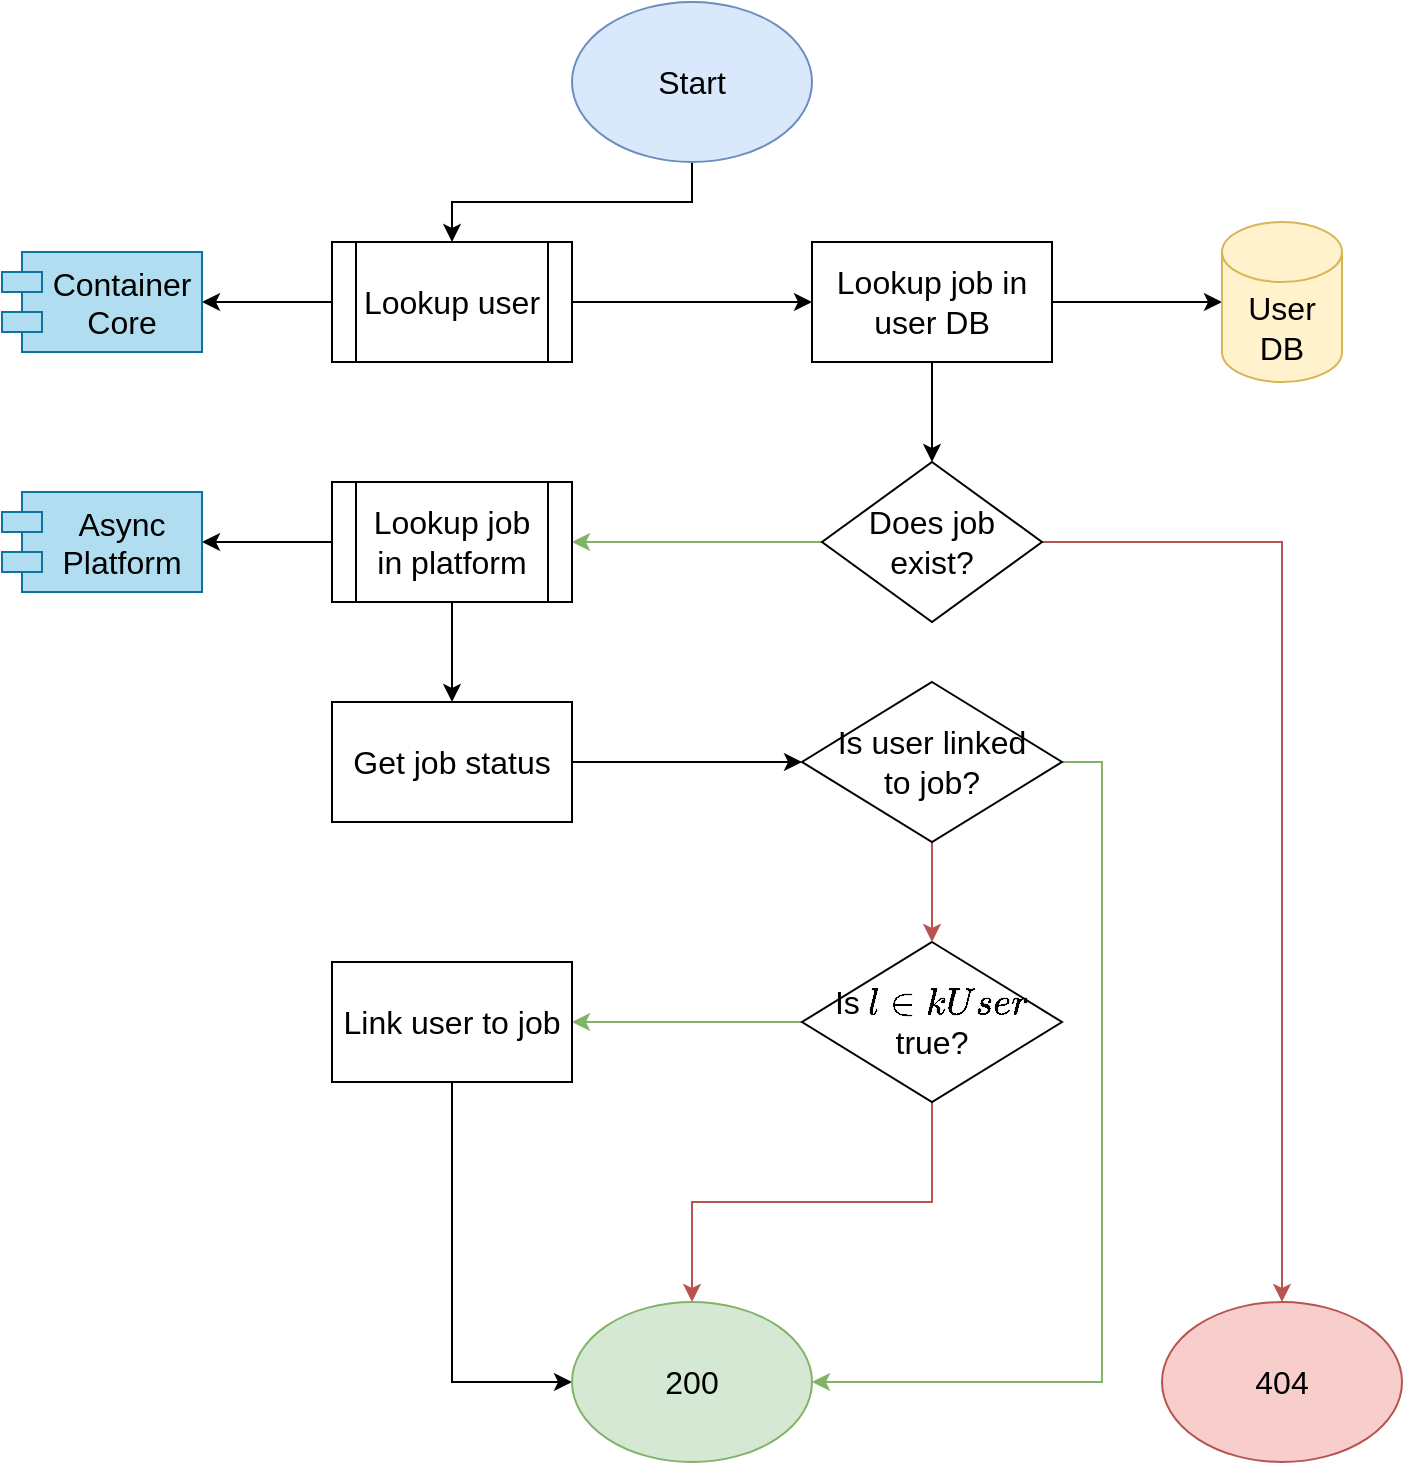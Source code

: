 <mxfile version="20.6.0" type="device"><diagram id="73tWu2JqgBxDdsDmXBUb" name="Page-1"><mxGraphModel dx="2305" dy="1232" grid="1" gridSize="10" guides="1" tooltips="1" connect="1" arrows="1" fold="1" page="1" pageScale="1" pageWidth="850" pageHeight="1100" math="0" shadow="0"><root><mxCell id="0"/><mxCell id="1" parent="0"/><mxCell id="5AIGso8M0EDMykjJSeag-15" style="edgeStyle=orthogonalEdgeStyle;rounded=0;jumpStyle=arc;orthogonalLoop=1;jettySize=auto;html=1;exitX=0.5;exitY=1;exitDx=0;exitDy=0;entryX=0.5;entryY=0;entryDx=0;entryDy=0;strokeColor=#000000;fontSize=16;" edge="1" parent="1" source="5AIGso8M0EDMykjJSeag-1" target="5AIGso8M0EDMykjJSeag-2"><mxGeometry relative="1" as="geometry"/></mxCell><mxCell id="5AIGso8M0EDMykjJSeag-1" value="Start" style="ellipse;whiteSpace=wrap;html=1;fontSize=16;fillColor=#dae8fc;strokeColor=#6c8ebf;" vertex="1" parent="1"><mxGeometry x="285" width="120" height="80" as="geometry"/></mxCell><mxCell id="5AIGso8M0EDMykjJSeag-16" style="edgeStyle=orthogonalEdgeStyle;rounded=0;jumpStyle=arc;orthogonalLoop=1;jettySize=auto;html=1;exitX=1;exitY=0.5;exitDx=0;exitDy=0;entryX=0;entryY=0.5;entryDx=0;entryDy=0;strokeColor=#000000;fontSize=16;" edge="1" parent="1" source="5AIGso8M0EDMykjJSeag-2" target="5AIGso8M0EDMykjJSeag-3"><mxGeometry relative="1" as="geometry"/></mxCell><mxCell id="5AIGso8M0EDMykjJSeag-27" style="edgeStyle=orthogonalEdgeStyle;rounded=0;jumpStyle=arc;orthogonalLoop=1;jettySize=auto;html=1;exitX=0;exitY=0.5;exitDx=0;exitDy=0;strokeColor=#000000;fontSize=16;" edge="1" parent="1" source="5AIGso8M0EDMykjJSeag-2" target="5AIGso8M0EDMykjJSeag-13"><mxGeometry relative="1" as="geometry"/></mxCell><mxCell id="5AIGso8M0EDMykjJSeag-2" value="Lookup user" style="shape=process;whiteSpace=wrap;html=1;backgroundOutline=1;fontSize=16;" vertex="1" parent="1"><mxGeometry x="165" y="120" width="120" height="60" as="geometry"/></mxCell><mxCell id="5AIGso8M0EDMykjJSeag-17" style="edgeStyle=orthogonalEdgeStyle;rounded=0;jumpStyle=arc;orthogonalLoop=1;jettySize=auto;html=1;exitX=0.5;exitY=1;exitDx=0;exitDy=0;entryX=0.5;entryY=0;entryDx=0;entryDy=0;strokeColor=#000000;fontSize=16;" edge="1" parent="1" source="5AIGso8M0EDMykjJSeag-3" target="5AIGso8M0EDMykjJSeag-4"><mxGeometry relative="1" as="geometry"/></mxCell><mxCell id="5AIGso8M0EDMykjJSeag-29" style="edgeStyle=orthogonalEdgeStyle;rounded=0;jumpStyle=arc;orthogonalLoop=1;jettySize=auto;html=1;exitX=1;exitY=0.5;exitDx=0;exitDy=0;entryX=0;entryY=0.5;entryDx=0;entryDy=0;entryPerimeter=0;strokeColor=#000000;fontSize=16;" edge="1" parent="1" source="5AIGso8M0EDMykjJSeag-3" target="5AIGso8M0EDMykjJSeag-11"><mxGeometry relative="1" as="geometry"/></mxCell><mxCell id="5AIGso8M0EDMykjJSeag-3" value="Lookup job in user DB" style="rounded=0;whiteSpace=wrap;html=1;fontSize=16;" vertex="1" parent="1"><mxGeometry x="405" y="120" width="120" height="60" as="geometry"/></mxCell><mxCell id="5AIGso8M0EDMykjJSeag-18" style="edgeStyle=orthogonalEdgeStyle;rounded=0;jumpStyle=arc;orthogonalLoop=1;jettySize=auto;html=1;exitX=1;exitY=0.5;exitDx=0;exitDy=0;strokeColor=#b85450;fontSize=16;fillColor=#f8cecc;" edge="1" parent="1" source="5AIGso8M0EDMykjJSeag-4" target="5AIGso8M0EDMykjJSeag-9"><mxGeometry relative="1" as="geometry"/></mxCell><mxCell id="5AIGso8M0EDMykjJSeag-19" style="edgeStyle=orthogonalEdgeStyle;rounded=0;jumpStyle=arc;orthogonalLoop=1;jettySize=auto;html=1;exitX=0;exitY=0.5;exitDx=0;exitDy=0;entryX=1;entryY=0.5;entryDx=0;entryDy=0;strokeColor=#82b366;fontSize=16;fillColor=#d5e8d4;" edge="1" parent="1" source="5AIGso8M0EDMykjJSeag-4" target="5AIGso8M0EDMykjJSeag-5"><mxGeometry relative="1" as="geometry"/></mxCell><mxCell id="5AIGso8M0EDMykjJSeag-4" value="Does job exist?" style="rhombus;whiteSpace=wrap;html=1;fontSize=16;" vertex="1" parent="1"><mxGeometry x="410" y="230" width="110" height="80" as="geometry"/></mxCell><mxCell id="5AIGso8M0EDMykjJSeag-20" style="edgeStyle=orthogonalEdgeStyle;rounded=0;jumpStyle=arc;orthogonalLoop=1;jettySize=auto;html=1;exitX=0.5;exitY=1;exitDx=0;exitDy=0;entryX=0.5;entryY=0;entryDx=0;entryDy=0;strokeColor=#000000;fontSize=16;" edge="1" parent="1" source="5AIGso8M0EDMykjJSeag-5" target="5AIGso8M0EDMykjJSeag-6"><mxGeometry relative="1" as="geometry"/></mxCell><mxCell id="5AIGso8M0EDMykjJSeag-28" style="edgeStyle=orthogonalEdgeStyle;rounded=0;jumpStyle=arc;orthogonalLoop=1;jettySize=auto;html=1;exitX=0;exitY=0.5;exitDx=0;exitDy=0;entryX=1;entryY=0.5;entryDx=0;entryDy=0;strokeColor=#000000;fontSize=16;" edge="1" parent="1" source="5AIGso8M0EDMykjJSeag-5" target="5AIGso8M0EDMykjJSeag-12"><mxGeometry relative="1" as="geometry"/></mxCell><mxCell id="5AIGso8M0EDMykjJSeag-5" value="Lookup job in platform" style="shape=process;whiteSpace=wrap;html=1;backgroundOutline=1;fontSize=16;" vertex="1" parent="1"><mxGeometry x="165" y="240" width="120" height="60" as="geometry"/></mxCell><mxCell id="5AIGso8M0EDMykjJSeag-21" style="edgeStyle=orthogonalEdgeStyle;rounded=0;jumpStyle=arc;orthogonalLoop=1;jettySize=auto;html=1;exitX=1;exitY=0.5;exitDx=0;exitDy=0;entryX=0;entryY=0.5;entryDx=0;entryDy=0;strokeColor=#000000;fontSize=16;" edge="1" parent="1" source="5AIGso8M0EDMykjJSeag-6" target="5AIGso8M0EDMykjJSeag-14"><mxGeometry relative="1" as="geometry"/></mxCell><mxCell id="5AIGso8M0EDMykjJSeag-6" value="Get job status" style="rounded=0;whiteSpace=wrap;html=1;fontSize=16;" vertex="1" parent="1"><mxGeometry x="165" y="350" width="120" height="60" as="geometry"/></mxCell><mxCell id="5AIGso8M0EDMykjJSeag-25" style="edgeStyle=orthogonalEdgeStyle;rounded=0;jumpStyle=arc;orthogonalLoop=1;jettySize=auto;html=1;exitX=0;exitY=0.5;exitDx=0;exitDy=0;entryX=1;entryY=0.5;entryDx=0;entryDy=0;strokeColor=#82b366;fontSize=16;fillColor=#d5e8d4;" edge="1" parent="1" source="5AIGso8M0EDMykjJSeag-7" target="5AIGso8M0EDMykjJSeag-8"><mxGeometry relative="1" as="geometry"/></mxCell><mxCell id="5AIGso8M0EDMykjJSeag-30" style="edgeStyle=orthogonalEdgeStyle;rounded=0;jumpStyle=arc;orthogonalLoop=1;jettySize=auto;html=1;exitX=0.5;exitY=1;exitDx=0;exitDy=0;entryX=0.5;entryY=0;entryDx=0;entryDy=0;strokeColor=#b85450;fontSize=16;fillColor=#f8cecc;" edge="1" parent="1" source="5AIGso8M0EDMykjJSeag-7" target="5AIGso8M0EDMykjJSeag-10"><mxGeometry relative="1" as="geometry"/></mxCell><mxCell id="5AIGso8M0EDMykjJSeag-7" value="Is `linkUser`&lt;br&gt;true?" style="rhombus;whiteSpace=wrap;html=1;fontSize=16;" vertex="1" parent="1"><mxGeometry x="400" y="470" width="130" height="80" as="geometry"/></mxCell><mxCell id="5AIGso8M0EDMykjJSeag-26" style="edgeStyle=orthogonalEdgeStyle;rounded=0;jumpStyle=arc;orthogonalLoop=1;jettySize=auto;html=1;exitX=0.5;exitY=1;exitDx=0;exitDy=0;entryX=0;entryY=0.5;entryDx=0;entryDy=0;strokeColor=#000000;fontSize=16;" edge="1" parent="1" source="5AIGso8M0EDMykjJSeag-8" target="5AIGso8M0EDMykjJSeag-10"><mxGeometry relative="1" as="geometry"/></mxCell><mxCell id="5AIGso8M0EDMykjJSeag-8" value="Link user to job" style="rounded=0;whiteSpace=wrap;html=1;fontSize=16;" vertex="1" parent="1"><mxGeometry x="165" y="480" width="120" height="60" as="geometry"/></mxCell><mxCell id="5AIGso8M0EDMykjJSeag-9" value="404" style="ellipse;whiteSpace=wrap;html=1;fontSize=16;fillColor=#f8cecc;strokeColor=#b85450;" vertex="1" parent="1"><mxGeometry x="580" y="650" width="120" height="80" as="geometry"/></mxCell><mxCell id="5AIGso8M0EDMykjJSeag-10" value="200" style="ellipse;whiteSpace=wrap;html=1;fontSize=16;fillColor=#d5e8d4;strokeColor=#82b366;" vertex="1" parent="1"><mxGeometry x="285" y="650" width="120" height="80" as="geometry"/></mxCell><mxCell id="5AIGso8M0EDMykjJSeag-11" value="User DB" style="shape=cylinder3;whiteSpace=wrap;html=1;boundedLbl=1;backgroundOutline=1;size=15;fontSize=16;fillColor=#fff2cc;strokeColor=#d6b656;" vertex="1" parent="1"><mxGeometry x="610" y="110" width="60" height="80" as="geometry"/></mxCell><mxCell id="5AIGso8M0EDMykjJSeag-12" value="Async&#10;Platform" style="shape=module;align=left;spacingLeft=20;align=center;verticalAlign=top;fontSize=16;fillColor=#b1ddf0;strokeColor=#10739e;" vertex="1" parent="1"><mxGeometry y="245" width="100" height="50" as="geometry"/></mxCell><mxCell id="5AIGso8M0EDMykjJSeag-13" value="Container&#10;Core" style="shape=module;align=left;spacingLeft=20;align=center;verticalAlign=top;fontSize=16;fillColor=#b1ddf0;strokeColor=#10739e;" vertex="1" parent="1"><mxGeometry y="125" width="100" height="50" as="geometry"/></mxCell><mxCell id="5AIGso8M0EDMykjJSeag-23" style="edgeStyle=orthogonalEdgeStyle;rounded=0;jumpStyle=arc;orthogonalLoop=1;jettySize=auto;html=1;exitX=1;exitY=0.5;exitDx=0;exitDy=0;entryX=1;entryY=0.5;entryDx=0;entryDy=0;strokeColor=#82b366;fontSize=16;fillColor=#d5e8d4;" edge="1" parent="1" source="5AIGso8M0EDMykjJSeag-14" target="5AIGso8M0EDMykjJSeag-10"><mxGeometry relative="1" as="geometry"/></mxCell><mxCell id="5AIGso8M0EDMykjJSeag-24" style="edgeStyle=orthogonalEdgeStyle;rounded=0;jumpStyle=arc;orthogonalLoop=1;jettySize=auto;html=1;exitX=0.5;exitY=1;exitDx=0;exitDy=0;strokeColor=#b85450;fontSize=16;fillColor=#f8cecc;" edge="1" parent="1" source="5AIGso8M0EDMykjJSeag-14" target="5AIGso8M0EDMykjJSeag-7"><mxGeometry relative="1" as="geometry"/></mxCell><mxCell id="5AIGso8M0EDMykjJSeag-14" value="Is user linked&lt;br&gt;to job?" style="rhombus;whiteSpace=wrap;html=1;fontSize=16;" vertex="1" parent="1"><mxGeometry x="400" y="340" width="130" height="80" as="geometry"/></mxCell></root></mxGraphModel></diagram></mxfile>